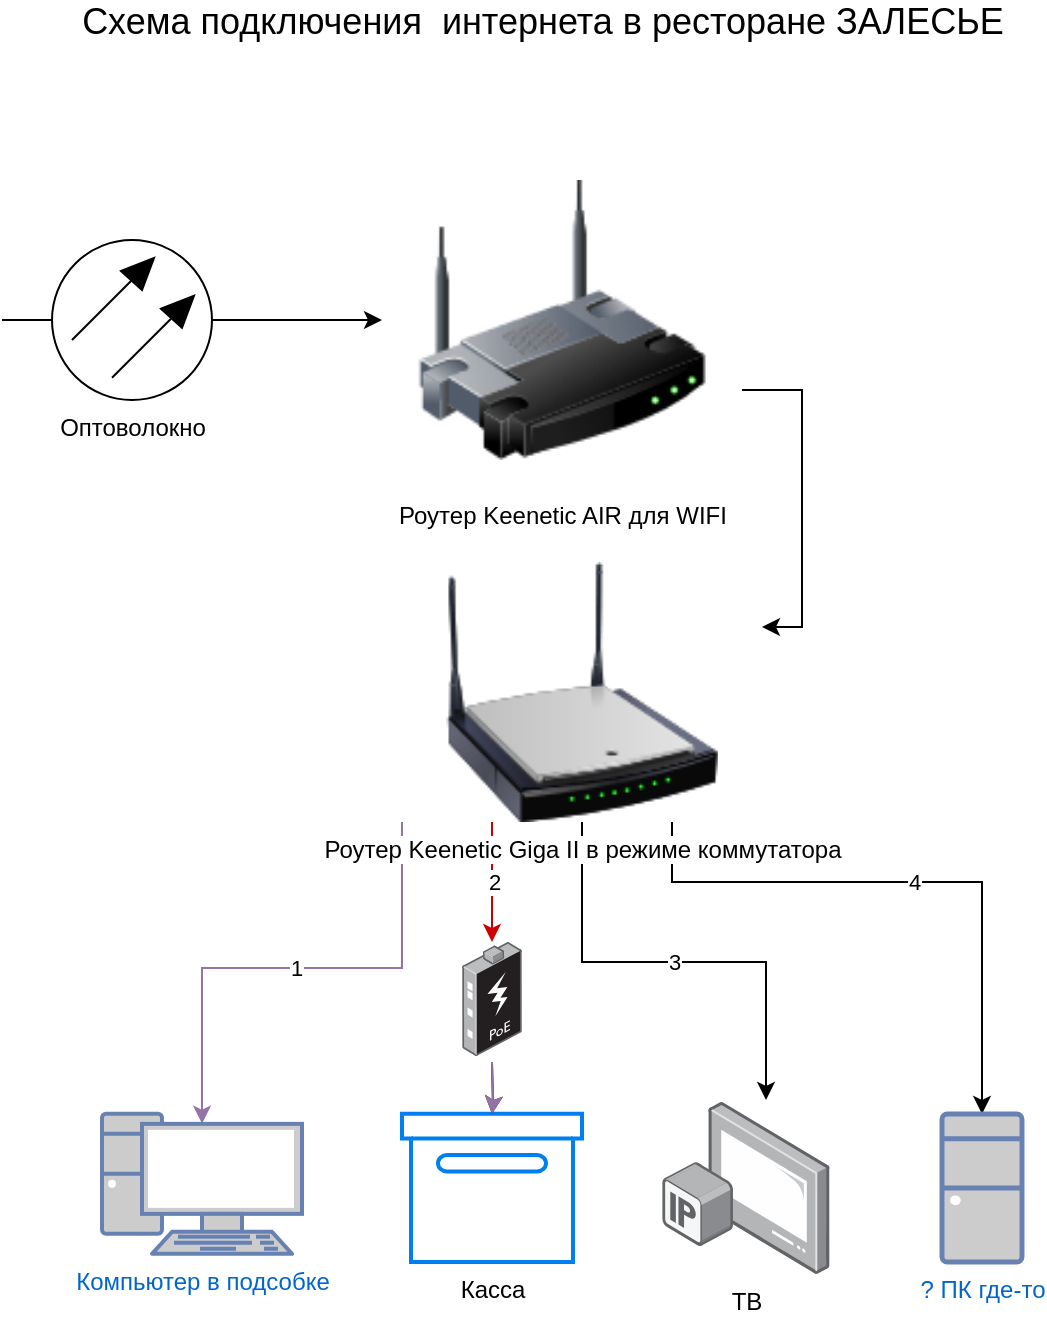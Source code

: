 <mxfile version="19.0.0" type="github">
  <diagram id="rYi_qkEI-2-W18pGmhWD" name="Page-1">
    <mxGraphModel dx="755" dy="424" grid="1" gridSize="10" guides="1" tooltips="1" connect="1" arrows="1" fold="1" page="1" pageScale="1" pageWidth="827" pageHeight="1169" math="0" shadow="0">
      <root>
        <mxCell id="0" />
        <mxCell id="1" parent="0" />
        <mxCell id="W1UlGqBj58cS3HNudn_P-8" style="edgeStyle=orthogonalEdgeStyle;rounded=0;orthogonalLoop=1;jettySize=auto;html=1;exitX=1;exitY=0.5;exitDx=0;exitDy=0;exitPerimeter=0;" edge="1" parent="1" source="W1UlGqBj58cS3HNudn_P-6" target="W1UlGqBj58cS3HNudn_P-9">
          <mxGeometry relative="1" as="geometry">
            <mxPoint x="210" y="115" as="targetPoint" />
          </mxGeometry>
        </mxCell>
        <mxCell id="W1UlGqBj58cS3HNudn_P-6" value="Оптоволокно" style="verticalLabelPosition=bottom;shadow=0;dashed=0;align=center;html=1;verticalAlign=top;shape=mxgraph.electrical.transmission.optical_fiber;" vertex="1" parent="1">
          <mxGeometry x="30" y="189" width="130" height="80" as="geometry" />
        </mxCell>
        <mxCell id="W1UlGqBj58cS3HNudn_P-14" value="1" style="edgeStyle=orthogonalEdgeStyle;rounded=0;orthogonalLoop=1;jettySize=auto;html=1;exitX=0;exitY=1;exitDx=0;exitDy=0;entryX=0.5;entryY=0.07;entryDx=0;entryDy=0;entryPerimeter=0;fillColor=#e1d5e7;strokeColor=#9673a6;" edge="1" parent="1" source="W1UlGqBj58cS3HNudn_P-7" target="W1UlGqBj58cS3HNudn_P-22">
          <mxGeometry relative="1" as="geometry">
            <mxPoint x="102" y="554.07" as="targetPoint" />
          </mxGeometry>
        </mxCell>
        <mxCell id="W1UlGqBj58cS3HNudn_P-16" value="2" style="edgeStyle=orthogonalEdgeStyle;rounded=0;orthogonalLoop=1;jettySize=auto;html=1;exitX=0.25;exitY=1;exitDx=0;exitDy=0;fillColor=#f8cecc;strokeColor=#CC0000;" edge="1" parent="1" source="W1UlGqBj58cS3HNudn_P-7">
          <mxGeometry relative="1" as="geometry">
            <mxPoint x="275" y="540" as="targetPoint" />
          </mxGeometry>
        </mxCell>
        <mxCell id="W1UlGqBj58cS3HNudn_P-20" value="3" style="edgeStyle=orthogonalEdgeStyle;rounded=0;orthogonalLoop=1;jettySize=auto;html=1;entryX=0.62;entryY=-0.012;entryDx=0;entryDy=0;entryPerimeter=0;" edge="1" parent="1" source="W1UlGqBj58cS3HNudn_P-7" target="W1UlGqBj58cS3HNudn_P-21">
          <mxGeometry relative="1" as="geometry">
            <mxPoint x="450" y="566" as="targetPoint" />
          </mxGeometry>
        </mxCell>
        <mxCell id="W1UlGqBj58cS3HNudn_P-24" value="4" style="edgeStyle=orthogonalEdgeStyle;rounded=0;orthogonalLoop=1;jettySize=auto;html=1;entryX=0.5;entryY=0;entryDx=0;entryDy=0;entryPerimeter=0;exitX=0.75;exitY=1;exitDx=0;exitDy=0;" edge="1" parent="1" source="W1UlGqBj58cS3HNudn_P-7" target="W1UlGqBj58cS3HNudn_P-23">
          <mxGeometry relative="1" as="geometry">
            <Array as="points">
              <mxPoint x="365" y="510" />
              <mxPoint x="520" y="510" />
            </Array>
          </mxGeometry>
        </mxCell>
        <mxCell id="W1UlGqBj58cS3HNudn_P-7" value="Роутер Keenetic Giga II в режиме коммутатора" style="image;html=1;image=img/lib/clip_art/networking/Wireless_Router_N_128x128.png" vertex="1" parent="1">
          <mxGeometry x="230" y="350" width="180" height="130" as="geometry" />
        </mxCell>
        <mxCell id="W1UlGqBj58cS3HNudn_P-13" style="edgeStyle=orthogonalEdgeStyle;rounded=0;orthogonalLoop=1;jettySize=auto;html=1;entryX=1;entryY=0.25;entryDx=0;entryDy=0;exitX=1;exitY=0.75;exitDx=0;exitDy=0;" edge="1" parent="1" source="W1UlGqBj58cS3HNudn_P-9" target="W1UlGqBj58cS3HNudn_P-7">
          <mxGeometry relative="1" as="geometry" />
        </mxCell>
        <mxCell id="W1UlGqBj58cS3HNudn_P-9" value="&lt;br&gt;&lt;span style=&quot;color: rgb(0, 0, 0); font-family: Helvetica; font-size: 12px; font-style: normal; font-variant-ligatures: normal; font-variant-caps: normal; font-weight: 400; letter-spacing: normal; orphans: 2; text-align: center; text-indent: 0px; text-transform: none; widows: 2; word-spacing: 0px; -webkit-text-stroke-width: 0px; background-color: rgb(255, 255, 255); text-decoration-thickness: initial; text-decoration-style: initial; text-decoration-color: initial; float: none; display: inline !important;&quot;&gt;Роутер Keenetic AIR для WIFI&lt;/span&gt;" style="image;html=1;image=img/lib/clip_art/networking/Wireless_Router_128x128.png" vertex="1" parent="1">
          <mxGeometry x="220" y="159" width="180" height="140" as="geometry" />
        </mxCell>
        <mxCell id="W1UlGqBj58cS3HNudn_P-15" value="Касса" style="html=1;verticalLabelPosition=bottom;align=center;labelBackgroundColor=#ffffff;verticalAlign=top;strokeWidth=2;strokeColor=#0080F0;shadow=0;dashed=0;shape=mxgraph.ios7.icons.box;" vertex="1" parent="1">
          <mxGeometry x="230" y="625.93" width="90" height="74.07" as="geometry" />
        </mxCell>
        <mxCell id="W1UlGqBj58cS3HNudn_P-21" value="ТВ" style="points=[];aspect=fixed;html=1;align=center;shadow=0;dashed=0;image;image=img/lib/allied_telesis/computer_and_terminals/IP_TV.svg;" vertex="1" parent="1">
          <mxGeometry x="360" y="620" width="83.89" height="85.93" as="geometry" />
        </mxCell>
        <mxCell id="W1UlGqBj58cS3HNudn_P-22" value="Компьютер в подсобке" style="fontColor=#0066CC;verticalAlign=top;verticalLabelPosition=bottom;labelPosition=center;align=center;html=1;outlineConnect=0;fillColor=#CCCCCC;strokeColor=#6881B3;gradientColor=none;gradientDirection=north;strokeWidth=2;shape=mxgraph.networks.pc;" vertex="1" parent="1">
          <mxGeometry x="80" y="625.93" width="100" height="70" as="geometry" />
        </mxCell>
        <mxCell id="W1UlGqBj58cS3HNudn_P-23" value="? ПК где-то" style="fontColor=#0066CC;verticalAlign=top;verticalLabelPosition=bottom;labelPosition=center;align=center;html=1;outlineConnect=0;fillColor=#CCCCCC;strokeColor=#6881B3;gradientColor=none;gradientDirection=north;strokeWidth=2;shape=mxgraph.networks.desktop_pc;" vertex="1" parent="1">
          <mxGeometry x="500" y="626" width="40" height="74" as="geometry" />
        </mxCell>
        <mxCell id="W1UlGqBj58cS3HNudn_P-25" value="&lt;font style=&quot;font-size: 18px;&quot;&gt;Схема подключения&amp;nbsp; интернета в ресторане ЗАЛЕСЬЕ&lt;/font&gt;" style="text;html=1;align=center;verticalAlign=middle;resizable=0;points=[];autosize=1;strokeColor=none;fillColor=none;" vertex="1" parent="1">
          <mxGeometry x="60" y="70" width="480" height="20" as="geometry" />
        </mxCell>
        <mxCell id="W1UlGqBj58cS3HNudn_P-27" value="" style="edgeStyle=orthogonalEdgeStyle;rounded=0;orthogonalLoop=1;jettySize=auto;html=1;fontSize=18;" edge="1" parent="1" target="W1UlGqBj58cS3HNudn_P-15">
          <mxGeometry relative="1" as="geometry">
            <mxPoint x="275" y="600.2" as="sourcePoint" />
          </mxGeometry>
        </mxCell>
        <mxCell id="W1UlGqBj58cS3HNudn_P-30" value="" style="edgeStyle=orthogonalEdgeStyle;rounded=0;orthogonalLoop=1;jettySize=auto;html=1;fontSize=18;fillColor=#e1d5e7;strokeColor=#9673a6;" edge="1" parent="1" target="W1UlGqBj58cS3HNudn_P-15">
          <mxGeometry relative="1" as="geometry">
            <mxPoint x="275" y="600" as="sourcePoint" />
          </mxGeometry>
        </mxCell>
        <mxCell id="W1UlGqBj58cS3HNudn_P-29" value="" style="points=[];aspect=fixed;html=1;align=center;shadow=0;dashed=0;image;image=img/lib/allied_telesis/media_converters/Industrial_Media_Converter_POE.svg;fontSize=18;" vertex="1" parent="1">
          <mxGeometry x="260" y="540" width="30" height="57" as="geometry" />
        </mxCell>
      </root>
    </mxGraphModel>
  </diagram>
</mxfile>
